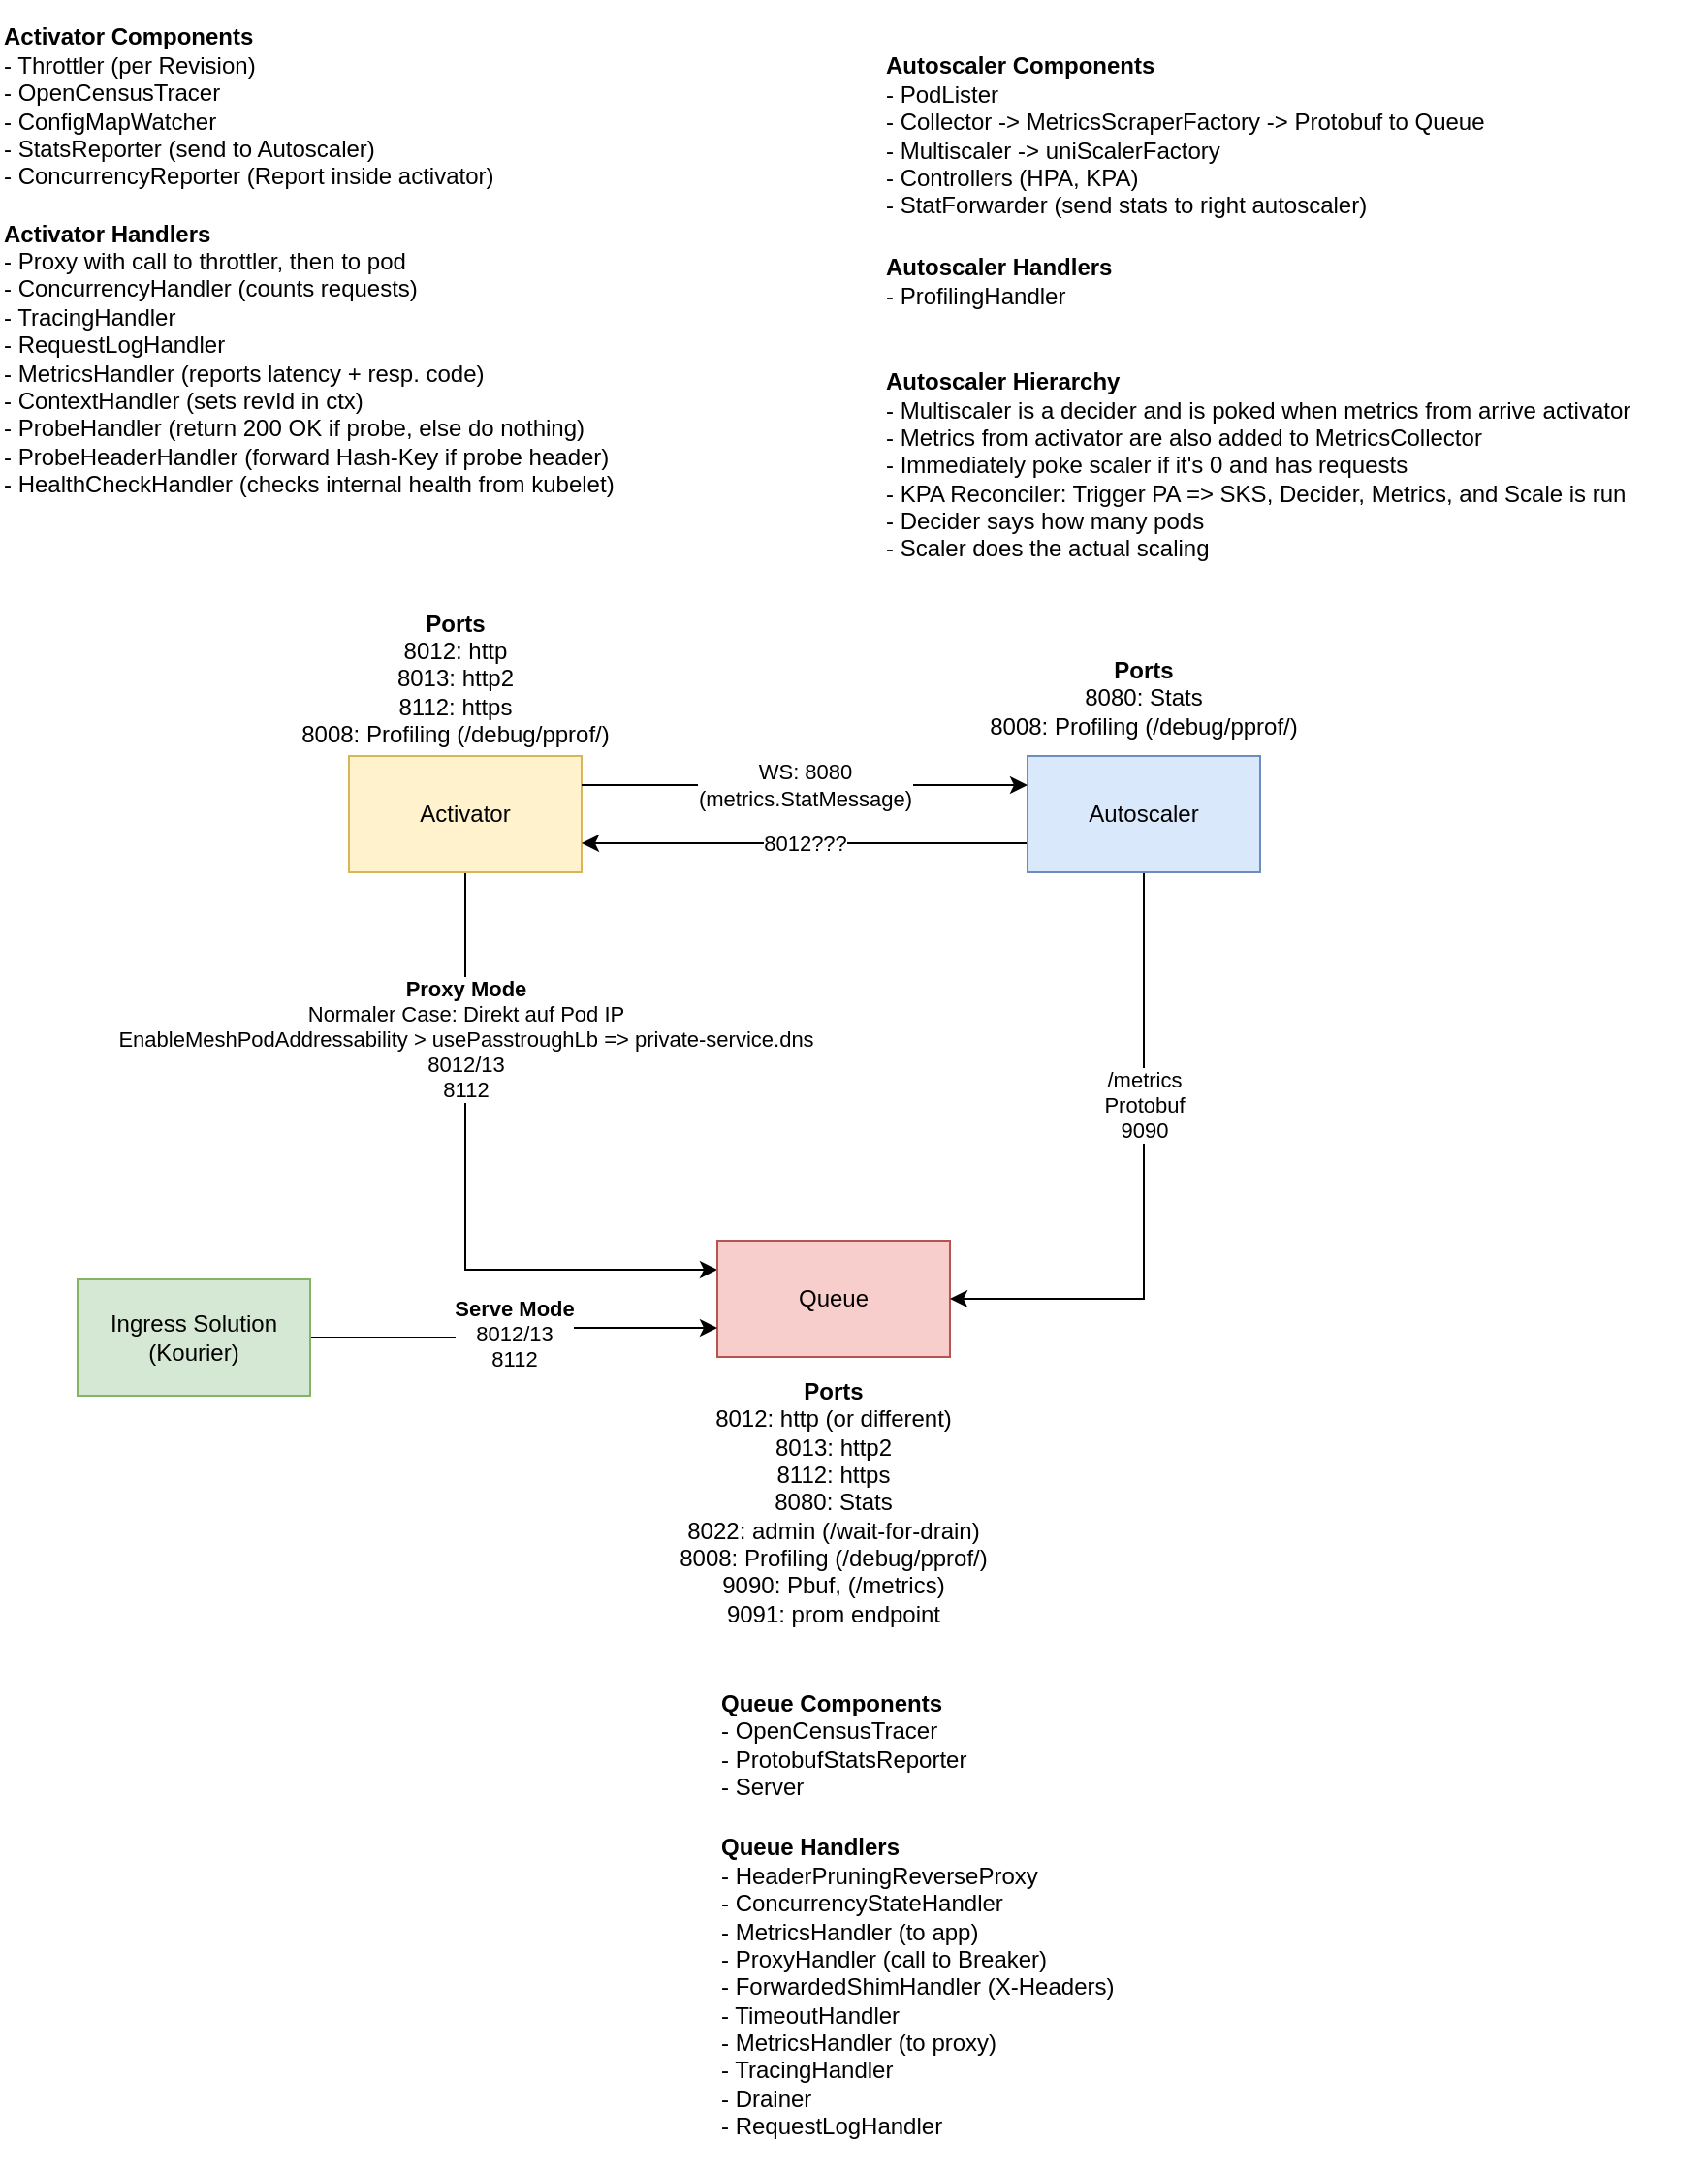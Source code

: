 <mxfile version="20.3.0" type="device"><diagram id="Vtca9czkiuvpLFUkCapJ" name="Components"><mxGraphModel dx="1477" dy="920" grid="1" gridSize="10" guides="1" tooltips="1" connect="1" arrows="1" fold="1" page="1" pageScale="1" pageWidth="827" pageHeight="1169" math="0" shadow="0"><root><mxCell id="0"/><mxCell id="1" parent="0"/><mxCell id="Aigt9bjZc_UCT1xOq5vN-8" value="&lt;b&gt;Proxy Mode&lt;/b&gt;&lt;br&gt;Normaler Case: Direkt auf Pod IP&lt;br&gt;EnableMeshPodAddressability &amp;gt; usePasstroughLb =&amp;gt; private-service.dns&lt;br&gt;8012/13&lt;br&gt;8112" style="edgeStyle=orthogonalEdgeStyle;rounded=0;orthogonalLoop=1;jettySize=auto;html=1;entryX=0;entryY=0.25;entryDx=0;entryDy=0;" parent="1" source="Aigt9bjZc_UCT1xOq5vN-1" target="Aigt9bjZc_UCT1xOq5vN-2" edge="1"><mxGeometry x="-0.486" relative="1" as="geometry"><Array as="points"><mxPoint x="270" y="675"/></Array><mxPoint as="offset"/></mxGeometry></mxCell><mxCell id="Aigt9bjZc_UCT1xOq5vN-1" value="Activator" style="rounded=0;whiteSpace=wrap;html=1;fillColor=#fff2cc;strokeColor=#d6b656;" parent="1" vertex="1"><mxGeometry x="210" y="410" width="120" height="60" as="geometry"/></mxCell><mxCell id="Aigt9bjZc_UCT1xOq5vN-2" value="Queue" style="rounded=0;whiteSpace=wrap;html=1;fillColor=#f8cecc;strokeColor=#b85450;" parent="1" vertex="1"><mxGeometry x="400" y="660" width="120" height="60" as="geometry"/></mxCell><mxCell id="5" value="/metrics&lt;br&gt;Protobuf&lt;br&gt;9090" style="edgeStyle=orthogonalEdgeStyle;rounded=0;orthogonalLoop=1;jettySize=auto;html=1;entryX=1;entryY=0.5;entryDx=0;entryDy=0;" parent="1" source="Aigt9bjZc_UCT1xOq5vN-3" target="Aigt9bjZc_UCT1xOq5vN-2" edge="1"><mxGeometry x="-0.25" relative="1" as="geometry"><Array as="points"><mxPoint x="620" y="690"/></Array><mxPoint as="offset"/></mxGeometry></mxCell><mxCell id="lY9VfbGMXb2lUlRode5T-7" value="8012???" style="edgeStyle=orthogonalEdgeStyle;rounded=0;orthogonalLoop=1;jettySize=auto;html=1;entryX=1;entryY=0.75;entryDx=0;entryDy=0;exitX=0;exitY=0.75;exitDx=0;exitDy=0;" parent="1" source="Aigt9bjZc_UCT1xOq5vN-3" target="Aigt9bjZc_UCT1xOq5vN-1" edge="1"><mxGeometry relative="1" as="geometry"/></mxCell><mxCell id="Aigt9bjZc_UCT1xOq5vN-3" value="Autoscaler" style="rounded=0;whiteSpace=wrap;html=1;fillColor=#dae8fc;strokeColor=#6c8ebf;" parent="1" vertex="1"><mxGeometry x="560" y="410" width="120" height="60" as="geometry"/></mxCell><mxCell id="Aigt9bjZc_UCT1xOq5vN-4" value="WS: 8080&lt;br&gt;(metrics.StatMessage)" style="endArrow=classic;html=1;rounded=0;exitX=1;exitY=0.25;exitDx=0;exitDy=0;entryX=0;entryY=0.25;entryDx=0;entryDy=0;" parent="1" source="Aigt9bjZc_UCT1xOq5vN-1" target="Aigt9bjZc_UCT1xOq5vN-3" edge="1"><mxGeometry width="50" height="50" relative="1" as="geometry"><mxPoint x="410" y="610" as="sourcePoint"/><mxPoint x="460" y="560" as="targetPoint"/></mxGeometry></mxCell><mxCell id="Aigt9bjZc_UCT1xOq5vN-6" value="&lt;b&gt;Activator Components&lt;/b&gt;&lt;br&gt;- Throttler (per Revision)&lt;br style=&quot;padding: 0px; margin: 0px;&quot;&gt;- OpenCensusTracer&lt;br&gt;- ConfigMapWatcher&lt;br style=&quot;padding: 0px; margin: 0px;&quot;&gt;&lt;div style=&quot;padding: 0px; margin: 0px;&quot;&gt;- StatsReporter (send to Autoscaler)&lt;/div&gt;&lt;div style=&quot;padding: 0px; margin: 0px;&quot;&gt;- ConcurrencyReporter (Report inside activator)&lt;/div&gt;" style="text;html=1;strokeColor=none;fillColor=none;align=left;verticalAlign=middle;whiteSpace=wrap;rounded=0;" parent="1" vertex="1"><mxGeometry x="30" y="30" width="270" height="90" as="geometry"/></mxCell><mxCell id="Aigt9bjZc_UCT1xOq5vN-7" value="&lt;b&gt;Activator Handlers&lt;/b&gt;&lt;br&gt;- Proxy with call to throttler, then to pod&lt;br&gt;- ConcurrencyHandler (counts requests)&lt;br&gt;- TracingHandler&lt;br&gt;- RequestLogHandler&lt;br&gt;- MetricsHandler (reports latency + resp. code)&lt;br&gt;- ContextHandler (sets revId in ctx)&lt;br&gt;- ProbeHandler (return 200 OK if probe, else do nothing)&lt;br&gt;- ProbeHeaderHandler (forward Hash-Key if probe header)&lt;br&gt;- HealthCheckHandler (checks internal health from kubelet)&lt;br&gt;" style="text;html=1;strokeColor=none;fillColor=none;align=left;verticalAlign=middle;whiteSpace=wrap;rounded=0;" parent="1" vertex="1"><mxGeometry x="30" y="130" width="390" height="150" as="geometry"/></mxCell><mxCell id="Aigt9bjZc_UCT1xOq5vN-9" value="&lt;b&gt;Ports&lt;/b&gt;&lt;br&gt;8012: http&lt;br&gt;8013: http2&lt;br&gt;8112: https&lt;br&gt;8008: Profiling (/debug/pprof/)" style="text;html=1;strokeColor=none;fillColor=none;align=center;verticalAlign=middle;whiteSpace=wrap;rounded=0;" parent="1" vertex="1"><mxGeometry x="130" y="330" width="270" height="80" as="geometry"/></mxCell><mxCell id="Aigt9bjZc_UCT1xOq5vN-10" value="&lt;b&gt;Autoscaler Handlers&lt;br&gt;&lt;/b&gt;- ProfilingHandler" style="text;html=1;strokeColor=none;fillColor=none;align=left;verticalAlign=middle;whiteSpace=wrap;rounded=0;" parent="1" vertex="1"><mxGeometry x="485" y="150" width="160" height="30" as="geometry"/></mxCell><mxCell id="Aigt9bjZc_UCT1xOq5vN-11" value="&lt;b&gt;Autoscaler Components&lt;/b&gt;&lt;br&gt;- PodLister&lt;br&gt;- Collector -&amp;gt; MetricsScraperFactory -&amp;gt; Protobuf to Queue&lt;br&gt;- Multiscaler -&amp;gt; uniScalerFactory&lt;br&gt;- Controllers (HPA, KPA)&lt;br&gt;- StatForwarder (send stats to right autoscaler)" style="text;html=1;strokeColor=none;fillColor=none;align=left;verticalAlign=middle;whiteSpace=wrap;rounded=0;" parent="1" vertex="1"><mxGeometry x="485" y="20" width="425" height="140" as="geometry"/></mxCell><mxCell id="Aigt9bjZc_UCT1xOq5vN-12" value="&lt;b&gt;Ports&lt;/b&gt;&lt;br&gt;8080: Stats&lt;br&gt;8008: Profiling (/debug/pprof/)" style="text;html=1;strokeColor=none;fillColor=none;align=center;verticalAlign=middle;whiteSpace=wrap;rounded=0;" parent="1" vertex="1"><mxGeometry x="485" y="340" width="270" height="80" as="geometry"/></mxCell><mxCell id="X66tq6PJawDpCezYFrCo-1" value="&lt;b&gt;Autoscaler Hierarchy&lt;/b&gt;&lt;br&gt;- Multiscaler is a decider and is poked when metrics from arrive activator&lt;br&gt;- Metrics from activator are also added to MetricsCollector&lt;br&gt;- Immediately poke scaler if it's 0 and has requests&lt;br&gt;- KPA Reconciler: Trigger PA =&amp;gt; SKS, Decider, Metrics, and Scale is run&lt;br&gt;- Decider says how many pods&lt;br&gt;- Scaler does the actual scaling" style="text;html=1;strokeColor=none;fillColor=none;align=left;verticalAlign=middle;whiteSpace=wrap;rounded=0;" parent="1" vertex="1"><mxGeometry x="485" y="190" width="425" height="140" as="geometry"/></mxCell><mxCell id="2" value="&lt;b&gt;Queue Components&lt;/b&gt;&lt;br&gt;- OpenCensusTracer&lt;br&gt;- ProtobufStatsReporter&lt;br&gt;- Server&lt;br&gt;" style="text;html=1;strokeColor=none;fillColor=none;align=left;verticalAlign=middle;whiteSpace=wrap;rounded=0;" parent="1" vertex="1"><mxGeometry x="400" y="850" width="270" height="140" as="geometry"/></mxCell><mxCell id="3" value="&lt;b&gt;Ports&lt;/b&gt;&lt;br&gt;8012: http (or different)&lt;br&gt;8013: http2&lt;br&gt;8112: https&lt;br&gt;8080: Stats&lt;br&gt;8022: admin (/wait-for-drain)&lt;br&gt;8008: Profiling (/debug/pprof/)&lt;br&gt;9090: Pbuf, (/metrics)&lt;br&gt;9091: prom endpoint" style="text;html=1;strokeColor=none;fillColor=none;align=center;verticalAlign=middle;whiteSpace=wrap;rounded=0;" parent="1" vertex="1"><mxGeometry x="325" y="720" width="270" height="150" as="geometry"/></mxCell><mxCell id="4" value="&lt;b&gt;Queue Handlers&lt;/b&gt;&lt;br&gt;- HeaderPruningReverseProxy &lt;br&gt;-&amp;nbsp;ConcurrencyStateHandler&lt;br&gt;- MetricsHandler (to app)&lt;br&gt;- ProxyHandler (call to Breaker)&lt;br&gt;- ForwardedShimHandler (X-Headers)&lt;br&gt;- TimeoutHandler&lt;br&gt;- MetricsHandler (to proxy)&lt;br&gt;- TracingHandler&lt;br&gt;- Drainer&lt;br&gt;- RequestLogHandler" style="text;html=1;strokeColor=none;fillColor=none;align=left;verticalAlign=middle;whiteSpace=wrap;rounded=0;" parent="1" vertex="1"><mxGeometry x="400" y="950" width="270" height="190" as="geometry"/></mxCell><mxCell id="7" value="&lt;b&gt;Serve Mode&lt;/b&gt;&lt;br&gt;8012/13&lt;br&gt;8112" style="edgeStyle=orthogonalEdgeStyle;rounded=0;orthogonalLoop=1;jettySize=auto;html=1;entryX=0;entryY=0.75;entryDx=0;entryDy=0;" parent="1" source="6" target="Aigt9bjZc_UCT1xOq5vN-2" edge="1"><mxGeometry relative="1" as="geometry"/></mxCell><mxCell id="6" value="Ingress Solution (Kourier)" style="rounded=0;whiteSpace=wrap;html=1;fillColor=#d5e8d4;strokeColor=#82b366;" parent="1" vertex="1"><mxGeometry x="70" y="680" width="120" height="60" as="geometry"/></mxCell></root></mxGraphModel></diagram></mxfile>